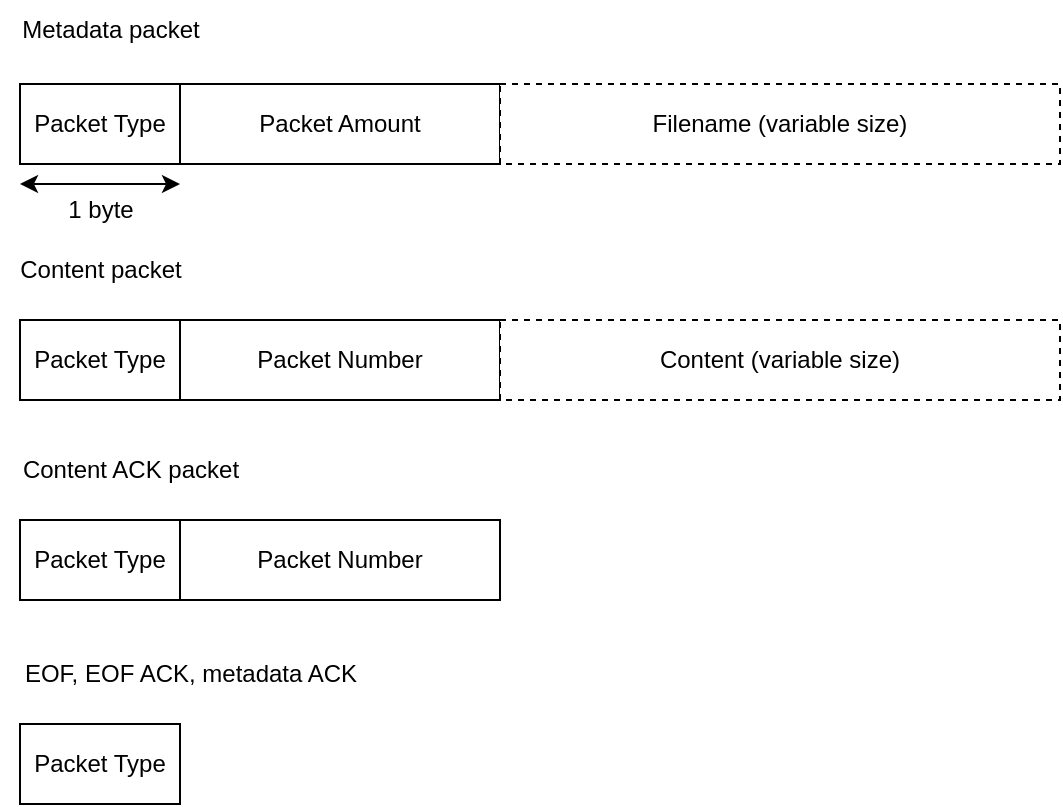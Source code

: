<mxfile version="24.2.5" type="device">
  <diagram name="Side-1" id="sE-RzV_Q9aC-Ta7wH5zq">
    <mxGraphModel dx="1891" dy="1187" grid="1" gridSize="10" guides="1" tooltips="1" connect="1" arrows="1" fold="1" page="1" pageScale="1" pageWidth="827" pageHeight="1169" math="0" shadow="0">
      <root>
        <mxCell id="0" />
        <mxCell id="1" parent="0" />
        <mxCell id="lPya9JQnrBDjppxJmkVH-1" value="Packet Type" style="rounded=0;whiteSpace=wrap;html=1;" vertex="1" parent="1">
          <mxGeometry x="200" y="200" width="80" height="40" as="geometry" />
        </mxCell>
        <mxCell id="lPya9JQnrBDjppxJmkVH-2" value="" style="endArrow=classic;startArrow=classic;html=1;rounded=0;" edge="1" parent="1">
          <mxGeometry width="50" height="50" relative="1" as="geometry">
            <mxPoint x="200" y="250" as="sourcePoint" />
            <mxPoint x="280" y="250" as="targetPoint" />
          </mxGeometry>
        </mxCell>
        <mxCell id="lPya9JQnrBDjppxJmkVH-3" value="1 byte" style="text;html=1;align=center;verticalAlign=middle;resizable=0;points=[];autosize=1;strokeColor=none;fillColor=none;" vertex="1" parent="1">
          <mxGeometry x="210" y="248" width="60" height="30" as="geometry" />
        </mxCell>
        <mxCell id="lPya9JQnrBDjppxJmkVH-4" value="Packet Amount" style="rounded=0;whiteSpace=wrap;html=1;" vertex="1" parent="1">
          <mxGeometry x="280" y="200" width="160" height="40" as="geometry" />
        </mxCell>
        <mxCell id="lPya9JQnrBDjppxJmkVH-5" value="Filename (variable size)" style="rounded=0;whiteSpace=wrap;html=1;gradientColor=none;fillColor=default;gradientDirection=east;dashed=1;" vertex="1" parent="1">
          <mxGeometry x="440" y="200" width="280" height="40" as="geometry" />
        </mxCell>
        <mxCell id="lPya9JQnrBDjppxJmkVH-6" value="Metadata packet" style="text;html=1;align=center;verticalAlign=middle;resizable=0;points=[];autosize=1;strokeColor=none;fillColor=none;" vertex="1" parent="1">
          <mxGeometry x="190" y="158" width="110" height="30" as="geometry" />
        </mxCell>
        <mxCell id="lPya9JQnrBDjppxJmkVH-7" value="Content packet" style="text;html=1;align=center;verticalAlign=middle;resizable=0;points=[];autosize=1;strokeColor=none;fillColor=none;" vertex="1" parent="1">
          <mxGeometry x="190" y="278" width="100" height="30" as="geometry" />
        </mxCell>
        <mxCell id="lPya9JQnrBDjppxJmkVH-8" value="Packet Type" style="rounded=0;whiteSpace=wrap;html=1;" vertex="1" parent="1">
          <mxGeometry x="200" y="318" width="80" height="40" as="geometry" />
        </mxCell>
        <mxCell id="lPya9JQnrBDjppxJmkVH-9" value="Packet Number" style="rounded=0;whiteSpace=wrap;html=1;" vertex="1" parent="1">
          <mxGeometry x="280" y="318" width="160" height="40" as="geometry" />
        </mxCell>
        <mxCell id="lPya9JQnrBDjppxJmkVH-10" value="Content (variable size)" style="rounded=0;whiteSpace=wrap;html=1;gradientColor=none;fillColor=default;gradientDirection=east;dashed=1;" vertex="1" parent="1">
          <mxGeometry x="440" y="318" width="280" height="40" as="geometry" />
        </mxCell>
        <mxCell id="lPya9JQnrBDjppxJmkVH-11" value="Content ACK packet" style="text;html=1;align=center;verticalAlign=middle;resizable=0;points=[];autosize=1;strokeColor=none;fillColor=none;" vertex="1" parent="1">
          <mxGeometry x="190" y="378" width="130" height="30" as="geometry" />
        </mxCell>
        <mxCell id="lPya9JQnrBDjppxJmkVH-12" value="Packet Type" style="rounded=0;whiteSpace=wrap;html=1;" vertex="1" parent="1">
          <mxGeometry x="200" y="418" width="80" height="40" as="geometry" />
        </mxCell>
        <mxCell id="lPya9JQnrBDjppxJmkVH-13" value="Packet Number" style="rounded=0;whiteSpace=wrap;html=1;" vertex="1" parent="1">
          <mxGeometry x="280" y="418" width="160" height="40" as="geometry" />
        </mxCell>
        <mxCell id="lPya9JQnrBDjppxJmkVH-14" value="EOF, EOF ACK, metadata ACK" style="text;html=1;align=center;verticalAlign=middle;resizable=0;points=[];autosize=1;strokeColor=none;fillColor=none;" vertex="1" parent="1">
          <mxGeometry x="190" y="480" width="190" height="30" as="geometry" />
        </mxCell>
        <mxCell id="lPya9JQnrBDjppxJmkVH-15" value="Packet Type" style="rounded=0;whiteSpace=wrap;html=1;" vertex="1" parent="1">
          <mxGeometry x="200" y="520" width="80" height="40" as="geometry" />
        </mxCell>
      </root>
    </mxGraphModel>
  </diagram>
</mxfile>
